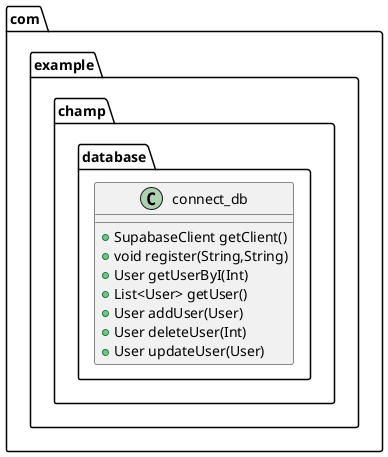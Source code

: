 @startuml
class com.example.champ.database.connect_db {
+ SupabaseClient getClient()
+ void register(String,String)
+ User getUserByI(Int)
+ List<User> getUser()
+ User addUser(User)
+ User deleteUser(Int)
+ User updateUser(User)
}
@enduml